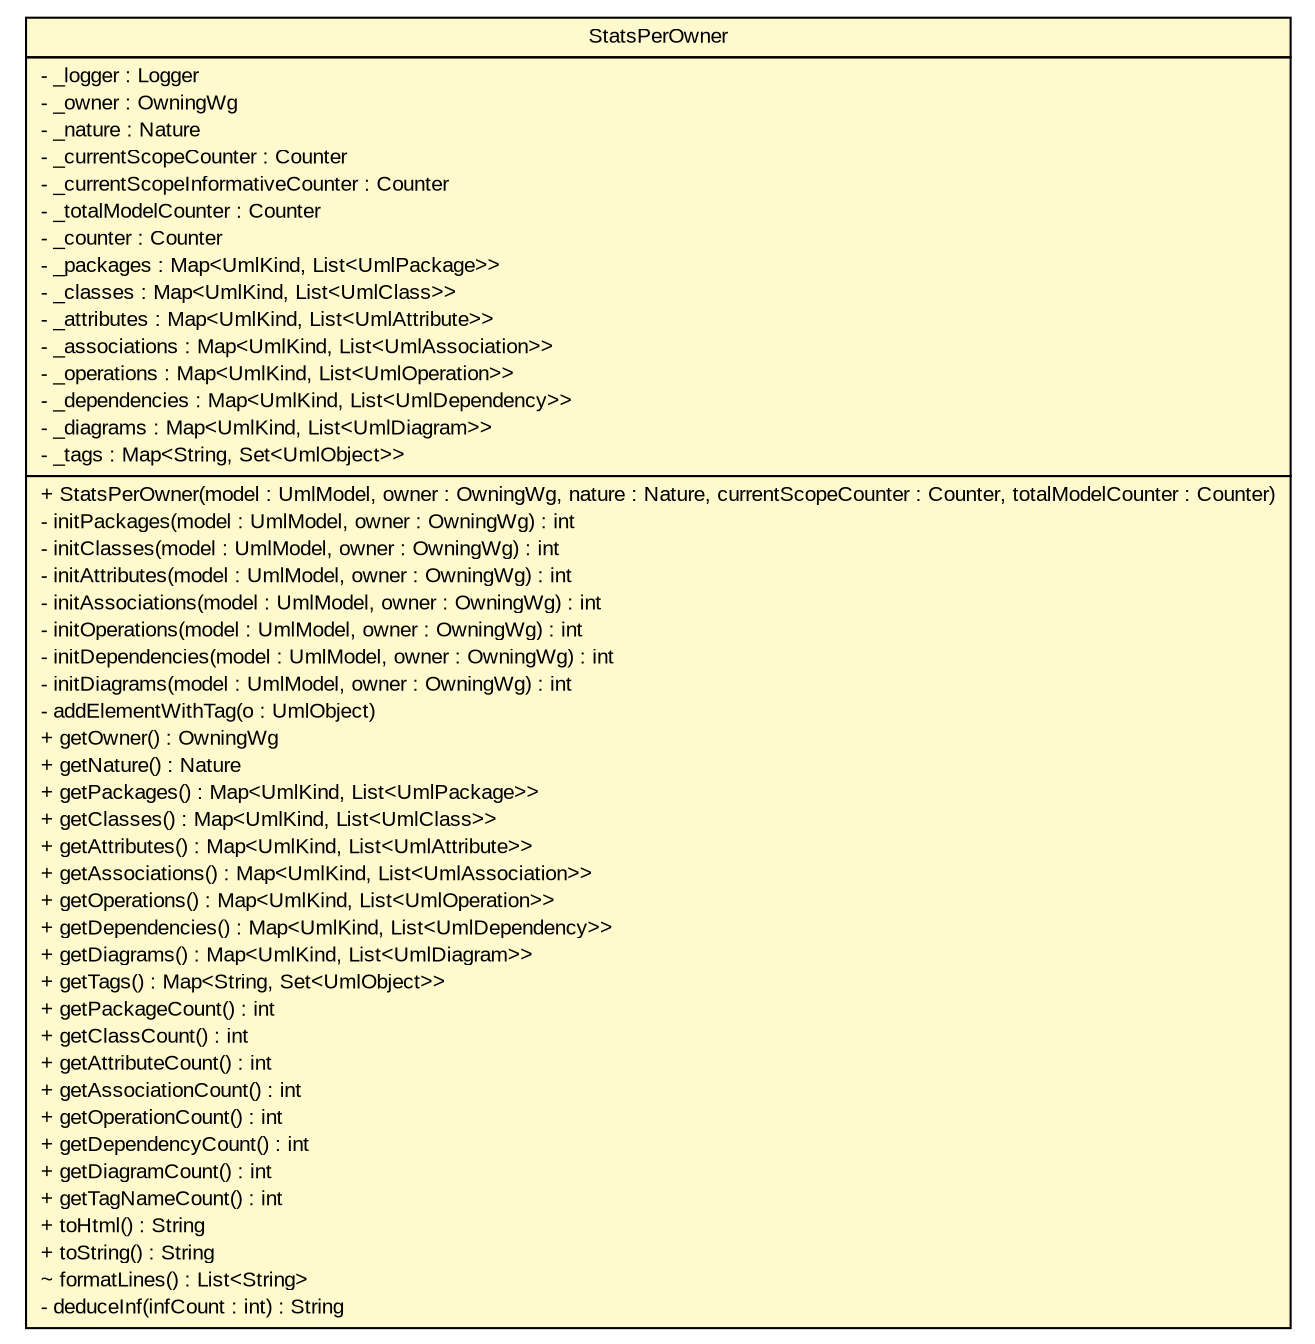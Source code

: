 #!/usr/local/bin/dot
#
# Class diagram 
# Generated by UMLGraph version R5_6_6-6-g3bdff0 (http://www.umlgraph.org/)
#

digraph G {
	edge [fontname="arial",fontsize=10,labelfontname="arial",labelfontsize=10];
	node [fontname="arial",fontsize=10,shape=plaintext];
	nodesep=0.25;
	ranksep=0.5;
	// org.tanjakostic.jcleancim.statistics.StatsPerOwner
	c176743 [label=<<table title="org.tanjakostic.jcleancim.statistics.StatsPerOwner" border="0" cellborder="1" cellspacing="0" cellpadding="2" port="p" bgcolor="lemonChiffon" href="./StatsPerOwner.html">
		<tr><td><table border="0" cellspacing="0" cellpadding="1">
<tr><td align="center" balign="center"> StatsPerOwner </td></tr>
		</table></td></tr>
		<tr><td><table border="0" cellspacing="0" cellpadding="1">
<tr><td align="left" balign="left"> - _logger : Logger </td></tr>
<tr><td align="left" balign="left"> - _owner : OwningWg </td></tr>
<tr><td align="left" balign="left"> - _nature : Nature </td></tr>
<tr><td align="left" balign="left"> - _currentScopeCounter : Counter </td></tr>
<tr><td align="left" balign="left"> - _currentScopeInformativeCounter : Counter </td></tr>
<tr><td align="left" balign="left"> - _totalModelCounter : Counter </td></tr>
<tr><td align="left" balign="left"> - _counter : Counter </td></tr>
<tr><td align="left" balign="left"> - _packages : Map&lt;UmlKind, List&lt;UmlPackage&gt;&gt; </td></tr>
<tr><td align="left" balign="left"> - _classes : Map&lt;UmlKind, List&lt;UmlClass&gt;&gt; </td></tr>
<tr><td align="left" balign="left"> - _attributes : Map&lt;UmlKind, List&lt;UmlAttribute&gt;&gt; </td></tr>
<tr><td align="left" balign="left"> - _associations : Map&lt;UmlKind, List&lt;UmlAssociation&gt;&gt; </td></tr>
<tr><td align="left" balign="left"> - _operations : Map&lt;UmlKind, List&lt;UmlOperation&gt;&gt; </td></tr>
<tr><td align="left" balign="left"> - _dependencies : Map&lt;UmlKind, List&lt;UmlDependency&gt;&gt; </td></tr>
<tr><td align="left" balign="left"> - _diagrams : Map&lt;UmlKind, List&lt;UmlDiagram&gt;&gt; </td></tr>
<tr><td align="left" balign="left"> - _tags : Map&lt;String, Set&lt;UmlObject&gt;&gt; </td></tr>
		</table></td></tr>
		<tr><td><table border="0" cellspacing="0" cellpadding="1">
<tr><td align="left" balign="left"> + StatsPerOwner(model : UmlModel, owner : OwningWg, nature : Nature, currentScopeCounter : Counter, totalModelCounter : Counter) </td></tr>
<tr><td align="left" balign="left"> - initPackages(model : UmlModel, owner : OwningWg) : int </td></tr>
<tr><td align="left" balign="left"> - initClasses(model : UmlModel, owner : OwningWg) : int </td></tr>
<tr><td align="left" balign="left"> - initAttributes(model : UmlModel, owner : OwningWg) : int </td></tr>
<tr><td align="left" balign="left"> - initAssociations(model : UmlModel, owner : OwningWg) : int </td></tr>
<tr><td align="left" balign="left"> - initOperations(model : UmlModel, owner : OwningWg) : int </td></tr>
<tr><td align="left" balign="left"> - initDependencies(model : UmlModel, owner : OwningWg) : int </td></tr>
<tr><td align="left" balign="left"> - initDiagrams(model : UmlModel, owner : OwningWg) : int </td></tr>
<tr><td align="left" balign="left"> - addElementWithTag(o : UmlObject) </td></tr>
<tr><td align="left" balign="left"> + getOwner() : OwningWg </td></tr>
<tr><td align="left" balign="left"> + getNature() : Nature </td></tr>
<tr><td align="left" balign="left"> + getPackages() : Map&lt;UmlKind, List&lt;UmlPackage&gt;&gt; </td></tr>
<tr><td align="left" balign="left"> + getClasses() : Map&lt;UmlKind, List&lt;UmlClass&gt;&gt; </td></tr>
<tr><td align="left" balign="left"> + getAttributes() : Map&lt;UmlKind, List&lt;UmlAttribute&gt;&gt; </td></tr>
<tr><td align="left" balign="left"> + getAssociations() : Map&lt;UmlKind, List&lt;UmlAssociation&gt;&gt; </td></tr>
<tr><td align="left" balign="left"> + getOperations() : Map&lt;UmlKind, List&lt;UmlOperation&gt;&gt; </td></tr>
<tr><td align="left" balign="left"> + getDependencies() : Map&lt;UmlKind, List&lt;UmlDependency&gt;&gt; </td></tr>
<tr><td align="left" balign="left"> + getDiagrams() : Map&lt;UmlKind, List&lt;UmlDiagram&gt;&gt; </td></tr>
<tr><td align="left" balign="left"> + getTags() : Map&lt;String, Set&lt;UmlObject&gt;&gt; </td></tr>
<tr><td align="left" balign="left"> + getPackageCount() : int </td></tr>
<tr><td align="left" balign="left"> + getClassCount() : int </td></tr>
<tr><td align="left" balign="left"> + getAttributeCount() : int </td></tr>
<tr><td align="left" balign="left"> + getAssociationCount() : int </td></tr>
<tr><td align="left" balign="left"> + getOperationCount() : int </td></tr>
<tr><td align="left" balign="left"> + getDependencyCount() : int </td></tr>
<tr><td align="left" balign="left"> + getDiagramCount() : int </td></tr>
<tr><td align="left" balign="left"> + getTagNameCount() : int </td></tr>
<tr><td align="left" balign="left"> + toHtml() : String </td></tr>
<tr><td align="left" balign="left"> + toString() : String </td></tr>
<tr><td align="left" balign="left"> ~ formatLines() : List&lt;String&gt; </td></tr>
<tr><td align="left" balign="left"> - deduceInf(infCount : int) : String </td></tr>
		</table></td></tr>
		</table>>, URL="./StatsPerOwner.html", fontname="arial", fontcolor="black", fontsize=10.0];
}

